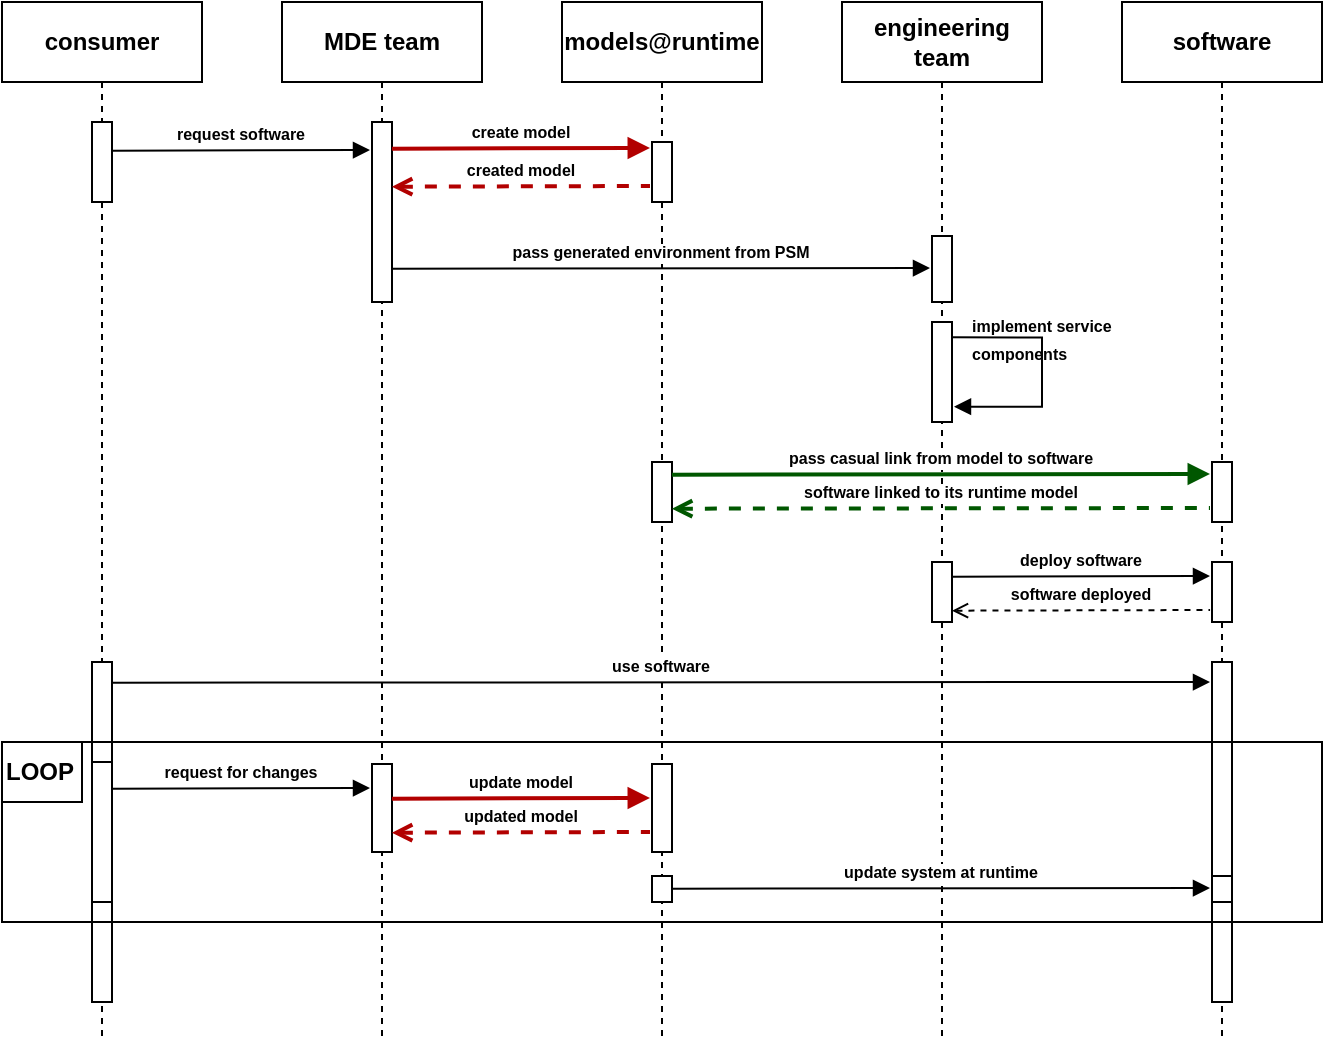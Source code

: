 <mxfile version="20.6.0" type="device"><diagram id="kgpKYQtTHZ0yAKxKKP6v" name="Page-1"><mxGraphModel dx="1422" dy="832" grid="1" gridSize="10" guides="1" tooltips="1" connect="1" arrows="1" fold="1" page="1" pageScale="1" pageWidth="850" pageHeight="1100" math="0" shadow="0"><root><mxCell id="0"/><mxCell id="1" parent="0"/><mxCell id="fBTgkgllkUTRjegMEbz2-1" value="&lt;b&gt;consumer&lt;/b&gt;" style="shape=umlLifeline;perimeter=lifelinePerimeter;whiteSpace=wrap;html=1;container=1;collapsible=0;recursiveResize=0;outlineConnect=0;" parent="1" vertex="1"><mxGeometry x="500" y="80" width="100" height="520" as="geometry"/></mxCell><mxCell id="fBTgkgllkUTRjegMEbz2-2" value="" style="html=1;points=[];perimeter=orthogonalPerimeter;" parent="fBTgkgllkUTRjegMEbz2-1" vertex="1"><mxGeometry x="45" y="330" width="10" height="170" as="geometry"/></mxCell><mxCell id="fBTgkgllkUTRjegMEbz2-3" value="" style="html=1;points=[];perimeter=orthogonalPerimeter;" parent="fBTgkgllkUTRjegMEbz2-1" vertex="1"><mxGeometry x="45" y="60" width="10" height="40" as="geometry"/></mxCell><mxCell id="fBTgkgllkUTRjegMEbz2-4" value="&lt;b&gt;MDE team&lt;/b&gt;" style="shape=umlLifeline;perimeter=lifelinePerimeter;whiteSpace=wrap;html=1;container=1;collapsible=0;recursiveResize=0;outlineConnect=0;" parent="1" vertex="1"><mxGeometry x="640" y="80" width="100" height="520" as="geometry"/></mxCell><mxCell id="fBTgkgllkUTRjegMEbz2-5" value="" style="html=1;points=[];perimeter=orthogonalPerimeter;" parent="fBTgkgllkUTRjegMEbz2-4" vertex="1"><mxGeometry x="45" y="60" width="10" height="90" as="geometry"/></mxCell><mxCell id="fBTgkgllkUTRjegMEbz2-6" value="&lt;b&gt;models@runtime&lt;/b&gt;" style="shape=umlLifeline;perimeter=lifelinePerimeter;whiteSpace=wrap;html=1;container=1;collapsible=0;recursiveResize=0;outlineConnect=0;" parent="1" vertex="1"><mxGeometry x="780" y="80" width="100" height="520" as="geometry"/></mxCell><mxCell id="fBTgkgllkUTRjegMEbz2-7" value="" style="html=1;points=[];perimeter=orthogonalPerimeter;" parent="fBTgkgllkUTRjegMEbz2-6" vertex="1"><mxGeometry x="45" y="70" width="10" height="30" as="geometry"/></mxCell><mxCell id="fBTgkgllkUTRjegMEbz2-8" value="&lt;b&gt;engineering team&lt;/b&gt;" style="shape=umlLifeline;perimeter=lifelinePerimeter;whiteSpace=wrap;html=1;container=1;collapsible=0;recursiveResize=0;outlineConnect=0;" parent="1" vertex="1"><mxGeometry x="920" y="80" width="100" height="520" as="geometry"/></mxCell><mxCell id="fBTgkgllkUTRjegMEbz2-9" value="&lt;b&gt;software&lt;/b&gt;" style="shape=umlLifeline;perimeter=lifelinePerimeter;whiteSpace=wrap;html=1;container=1;collapsible=0;recursiveResize=0;outlineConnect=0;" parent="1" vertex="1"><mxGeometry x="1060" y="80" width="100" height="520" as="geometry"/></mxCell><mxCell id="fBTgkgllkUTRjegMEbz2-10" value="" style="html=1;points=[];perimeter=orthogonalPerimeter;" parent="fBTgkgllkUTRjegMEbz2-9" vertex="1"><mxGeometry x="45" y="280" width="10" height="30" as="geometry"/></mxCell><mxCell id="fBTgkgllkUTRjegMEbz2-11" value="" style="html=1;points=[];perimeter=orthogonalPerimeter;" parent="fBTgkgllkUTRjegMEbz2-9" vertex="1"><mxGeometry x="45" y="330" width="10" height="170" as="geometry"/></mxCell><mxCell id="fBTgkgllkUTRjegMEbz2-12" value="&lt;b&gt;create model&lt;/b&gt;" style="html=1;verticalAlign=bottom;endArrow=block;rounded=0;exitX=0.897;exitY=0.058;exitDx=0;exitDy=0;exitPerimeter=0;fontSize=8;strokeWidth=2;fillColor=#e51400;strokeColor=#B20000;" parent="1" edge="1"><mxGeometry width="80" relative="1" as="geometry"><mxPoint x="694.97" y="153.34" as="sourcePoint"/><mxPoint x="824" y="153" as="targetPoint"/></mxGeometry></mxCell><mxCell id="fBTgkgllkUTRjegMEbz2-13" value="&lt;b&gt;created model&lt;/b&gt;" style="html=1;verticalAlign=bottom;endArrow=none;dashed=1;rounded=0;startArrow=open;startFill=0;endFill=0;fontSize=8;strokeWidth=2;fillColor=#e51400;strokeColor=#B20000;" parent="1" edge="1"><mxGeometry relative="1" as="geometry"><mxPoint x="694.97" y="172.34" as="sourcePoint"/><mxPoint x="824" y="172" as="targetPoint"/></mxGeometry></mxCell><mxCell id="fBTgkgllkUTRjegMEbz2-14" value="&lt;b&gt;pass generated environment from PSM&lt;/b&gt;" style="html=1;verticalAlign=bottom;endArrow=block;rounded=0;exitX=0.897;exitY=0.058;exitDx=0;exitDy=0;exitPerimeter=0;fontSize=8;" parent="1" edge="1"><mxGeometry width="80" relative="1" as="geometry"><mxPoint x="694.97" y="213.34" as="sourcePoint"/><mxPoint x="964" y="213" as="targetPoint"/></mxGeometry></mxCell><mxCell id="fBTgkgllkUTRjegMEbz2-15" value="" style="html=1;points=[];perimeter=orthogonalPerimeter;" parent="1" vertex="1"><mxGeometry x="965" y="197" width="10" height="33" as="geometry"/></mxCell><mxCell id="fBTgkgllkUTRjegMEbz2-16" value="" style="html=1;points=[];perimeter=orthogonalPerimeter;" parent="1" vertex="1"><mxGeometry x="965" y="240" width="10" height="50" as="geometry"/></mxCell><mxCell id="fBTgkgllkUTRjegMEbz2-17" value="" style="html=1;verticalAlign=bottom;endArrow=block;rounded=0;exitX=0.897;exitY=0.058;exitDx=0;exitDy=0;exitPerimeter=0;edgeStyle=orthogonalEdgeStyle;" parent="1" edge="1"><mxGeometry width="80" relative="1" as="geometry"><mxPoint x="974.97" y="247.68" as="sourcePoint"/><mxPoint x="976" y="282.34" as="targetPoint"/><Array as="points"><mxPoint x="1020" y="247.34"/><mxPoint x="1020" y="282.34"/><mxPoint x="980" y="282.34"/></Array></mxGeometry></mxCell><mxCell id="fBTgkgllkUTRjegMEbz2-18" value="&lt;font style=&quot;font-size: 8px;&quot;&gt;&lt;b&gt;implement service&lt;br&gt;components&lt;/b&gt;&lt;/font&gt;" style="text;html=1;align=left;verticalAlign=middle;resizable=0;points=[];autosize=1;strokeColor=none;fillColor=none;fontSize=11;" parent="1" vertex="1"><mxGeometry x="983" y="228" width="90" height="40" as="geometry"/></mxCell><mxCell id="fBTgkgllkUTRjegMEbz2-19" value="" style="html=1;points=[];perimeter=orthogonalPerimeter;" parent="1" vertex="1"><mxGeometry x="965" y="360" width="10" height="30" as="geometry"/></mxCell><mxCell id="fBTgkgllkUTRjegMEbz2-20" value="&lt;b&gt;deploy software&lt;/b&gt;" style="html=1;verticalAlign=bottom;endArrow=block;rounded=0;exitX=0.897;exitY=0.058;exitDx=0;exitDy=0;exitPerimeter=0;fontSize=8;" parent="1" edge="1"><mxGeometry width="80" relative="1" as="geometry"><mxPoint x="974.97" y="367.34" as="sourcePoint"/><mxPoint x="1104" y="367" as="targetPoint"/></mxGeometry></mxCell><mxCell id="fBTgkgllkUTRjegMEbz2-21" value="&lt;b&gt;software deployed&lt;/b&gt;" style="html=1;verticalAlign=bottom;endArrow=none;dashed=1;rounded=0;startArrow=open;startFill=0;endFill=0;fontSize=8;" parent="1" edge="1"><mxGeometry relative="1" as="geometry"><mxPoint x="975" y="384.34" as="sourcePoint"/><mxPoint x="1104.03" y="384" as="targetPoint"/></mxGeometry></mxCell><mxCell id="fBTgkgllkUTRjegMEbz2-22" value="&lt;b&gt;use software&lt;/b&gt;" style="html=1;verticalAlign=bottom;endArrow=block;rounded=0;exitX=0.897;exitY=0.058;exitDx=0;exitDy=0;exitPerimeter=0;fontSize=8;" parent="1" edge="1"><mxGeometry width="80" relative="1" as="geometry"><mxPoint x="555" y="420.34" as="sourcePoint"/><mxPoint x="1104" y="420" as="targetPoint"/></mxGeometry></mxCell><mxCell id="fBTgkgllkUTRjegMEbz2-23" value="&lt;b&gt;request for changes&lt;/b&gt;" style="html=1;verticalAlign=bottom;endArrow=block;rounded=0;exitX=0.897;exitY=0.058;exitDx=0;exitDy=0;exitPerimeter=0;fontSize=8;" parent="1" edge="1"><mxGeometry width="80" relative="1" as="geometry"><mxPoint x="554.97" y="473.34" as="sourcePoint"/><mxPoint x="684" y="473" as="targetPoint"/></mxGeometry></mxCell><mxCell id="fBTgkgllkUTRjegMEbz2-24" value="" style="html=1;points=[];perimeter=orthogonalPerimeter;" parent="1" vertex="1"><mxGeometry x="685" y="461" width="10" height="44" as="geometry"/></mxCell><mxCell id="fBTgkgllkUTRjegMEbz2-26" value="&lt;b&gt;update model&lt;/b&gt;" style="html=1;verticalAlign=bottom;endArrow=block;rounded=0;exitX=0.897;exitY=0.058;exitDx=0;exitDy=0;exitPerimeter=0;fontSize=8;fillColor=#e51400;strokeColor=#B20000;strokeWidth=2;" parent="1" edge="1"><mxGeometry width="80" relative="1" as="geometry"><mxPoint x="694.97" y="478.34" as="sourcePoint"/><mxPoint x="824" y="478" as="targetPoint"/></mxGeometry></mxCell><mxCell id="fBTgkgllkUTRjegMEbz2-27" value="&lt;b&gt;updated model&lt;/b&gt;" style="html=1;verticalAlign=bottom;endArrow=none;dashed=1;rounded=0;startArrow=open;startFill=0;endFill=0;fontSize=8;fillColor=#e51400;strokeColor=#B20000;strokeWidth=2;" parent="1" edge="1"><mxGeometry relative="1" as="geometry"><mxPoint x="694.97" y="495.34" as="sourcePoint"/><mxPoint x="824" y="495" as="targetPoint"/></mxGeometry></mxCell><mxCell id="fBTgkgllkUTRjegMEbz2-37" value="" style="verticalLabelPosition=bottom;verticalAlign=top;html=1;shape=mxgraph.basic.rect;fillColor2=none;strokeWidth=1;size=20;indent=5;fontSize=8;fillColor=none;" parent="1" vertex="1"><mxGeometry x="500" y="450" width="660" height="90" as="geometry"/></mxCell><mxCell id="fBTgkgllkUTRjegMEbz2-38" value="" style="html=1;points=[];perimeter=orthogonalPerimeter;" parent="1" vertex="1"><mxGeometry x="545" y="460" width="10" height="70" as="geometry"/></mxCell><mxCell id="fBTgkgllkUTRjegMEbz2-39" value="&lt;b&gt;request software&lt;/b&gt;" style="html=1;verticalAlign=bottom;endArrow=block;rounded=0;exitX=0.897;exitY=0.058;exitDx=0;exitDy=0;exitPerimeter=0;fontSize=8;" parent="1" edge="1"><mxGeometry width="80" relative="1" as="geometry"><mxPoint x="554.97" y="154.34" as="sourcePoint"/><mxPoint x="684" y="154.0" as="targetPoint"/></mxGeometry></mxCell><mxCell id="fBTgkgllkUTRjegMEbz2-40" value="&lt;b&gt;&lt;font style=&quot;font-size: 12px;&quot;&gt;LOOP&lt;/font&gt;&lt;/b&gt;" style="rounded=0;whiteSpace=wrap;html=1;fontSize=8;fillColor=none;align=left;" parent="1" vertex="1"><mxGeometry x="500" y="450" width="40" height="30" as="geometry"/></mxCell><mxCell id="fBTgkgllkUTRjegMEbz2-41" value="" style="html=1;points=[];perimeter=orthogonalPerimeter;" parent="1" vertex="1"><mxGeometry x="825" y="310" width="10" height="30" as="geometry"/></mxCell><mxCell id="fBTgkgllkUTRjegMEbz2-42" value="" style="html=1;points=[];perimeter=orthogonalPerimeter;" parent="1" vertex="1"><mxGeometry x="1105" y="310" width="10" height="30" as="geometry"/></mxCell><mxCell id="fBTgkgllkUTRjegMEbz2-43" value="&lt;b&gt;pass casual link from model to software&lt;/b&gt;" style="html=1;verticalAlign=bottom;endArrow=block;rounded=0;exitX=0.897;exitY=0.058;exitDx=0;exitDy=0;exitPerimeter=0;fontSize=8;fillColor=#008a00;strokeColor=#005700;strokeWidth=2;" parent="1" edge="1"><mxGeometry width="80" relative="1" as="geometry"><mxPoint x="834.97" y="316.34" as="sourcePoint"/><mxPoint x="1104" y="316" as="targetPoint"/></mxGeometry></mxCell><mxCell id="fBTgkgllkUTRjegMEbz2-44" value="&lt;b&gt;software linked to its runtime model&lt;/b&gt;" style="html=1;verticalAlign=bottom;endArrow=none;rounded=0;exitX=0.897;exitY=0.058;exitDx=0;exitDy=0;exitPerimeter=0;fontSize=8;startArrow=open;startFill=0;endFill=0;dashed=1;fillColor=#008a00;strokeColor=#005700;strokeWidth=2;" parent="1" edge="1"><mxGeometry width="80" relative="1" as="geometry"><mxPoint x="834.97" y="333.34" as="sourcePoint"/><mxPoint x="1104" y="333" as="targetPoint"/></mxGeometry></mxCell><mxCell id="fBTgkgllkUTRjegMEbz2-45" value="" style="html=1;points=[];perimeter=orthogonalPerimeter;" parent="1" vertex="1"><mxGeometry x="825" y="517" width="10" height="13" as="geometry"/></mxCell><mxCell id="fBTgkgllkUTRjegMEbz2-46" value="&lt;b&gt;update system at runtime&lt;/b&gt;" style="html=1;verticalAlign=bottom;endArrow=block;rounded=0;exitX=0.897;exitY=0.058;exitDx=0;exitDy=0;exitPerimeter=0;fontSize=8;" parent="1" edge="1"><mxGeometry width="80" relative="1" as="geometry"><mxPoint x="834.97" y="523.34" as="sourcePoint"/><mxPoint x="1104" y="523" as="targetPoint"/></mxGeometry></mxCell><mxCell id="fBTgkgllkUTRjegMEbz2-52" value="" style="html=1;points=[];perimeter=orthogonalPerimeter;" parent="1" vertex="1"><mxGeometry x="1105" y="517" width="10" height="13" as="geometry"/></mxCell><mxCell id="fBTgkgllkUTRjegMEbz2-54" value="" style="html=1;points=[];perimeter=orthogonalPerimeter;" parent="1" vertex="1"><mxGeometry x="825" y="461" width="10" height="44" as="geometry"/></mxCell></root></mxGraphModel></diagram></mxfile>